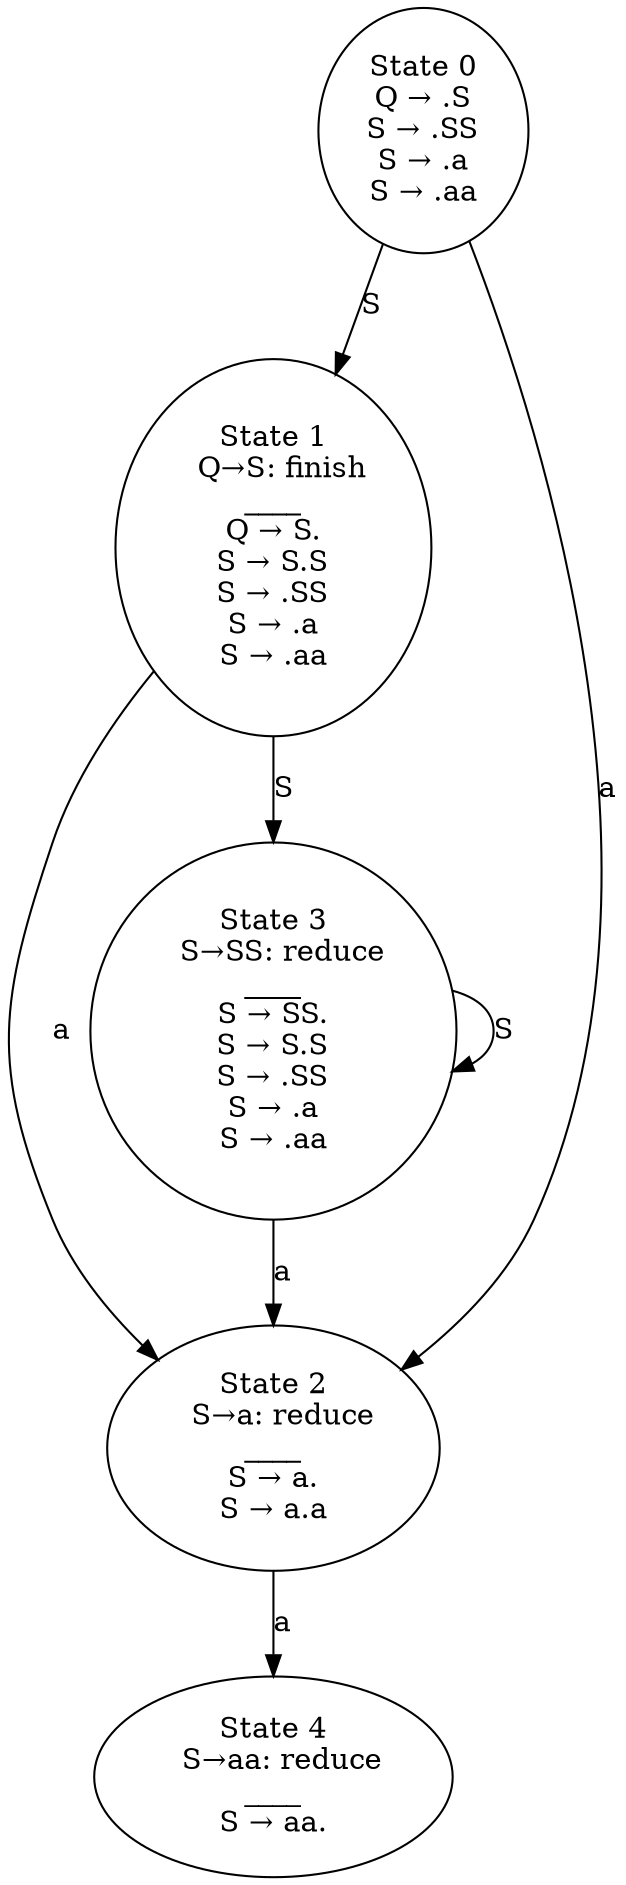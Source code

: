 digraph Automaton {
  state0 [label="State 0\nQ → .S\nS → .SS\nS → .a\nS → .aa\n"];
  state1 [label="State 1\n  Q→S: finish\n ____ \nQ → S.\nS → S.S\nS → .SS\nS → .a\nS → .aa\n"];
  state2 [label="State 2\n  S→a: reduce\n ____ \nS → a.\nS → a.a\n"];
  state3 [label="State 3\n  S→SS: reduce\n ____ \nS → SS.\nS → S.S\nS → .SS\nS → .a\nS → .aa\n"];
  state4 [label="State 4\n  S→aa: reduce\n ____ \nS → aa.\n"];
  state0 -> state1 [label="S"];
  state0 -> state2 [label="a"];
  state1 -> state3 [label="S"];
  state1 -> state2 [label="a"];
  state2 -> state4 [label="a"];
  state3 -> state3 [label="S"];
  state3 -> state2 [label="a"];
}
